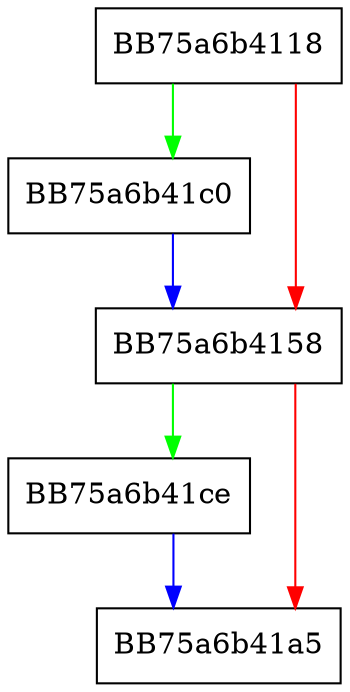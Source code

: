 digraph NotifyIndicatorAllow {
  node [shape="box"];
  graph [splines=ortho];
  BB75a6b4118 -> BB75a6b41c0 [color="green"];
  BB75a6b4118 -> BB75a6b4158 [color="red"];
  BB75a6b4158 -> BB75a6b41ce [color="green"];
  BB75a6b4158 -> BB75a6b41a5 [color="red"];
  BB75a6b41c0 -> BB75a6b4158 [color="blue"];
  BB75a6b41ce -> BB75a6b41a5 [color="blue"];
}